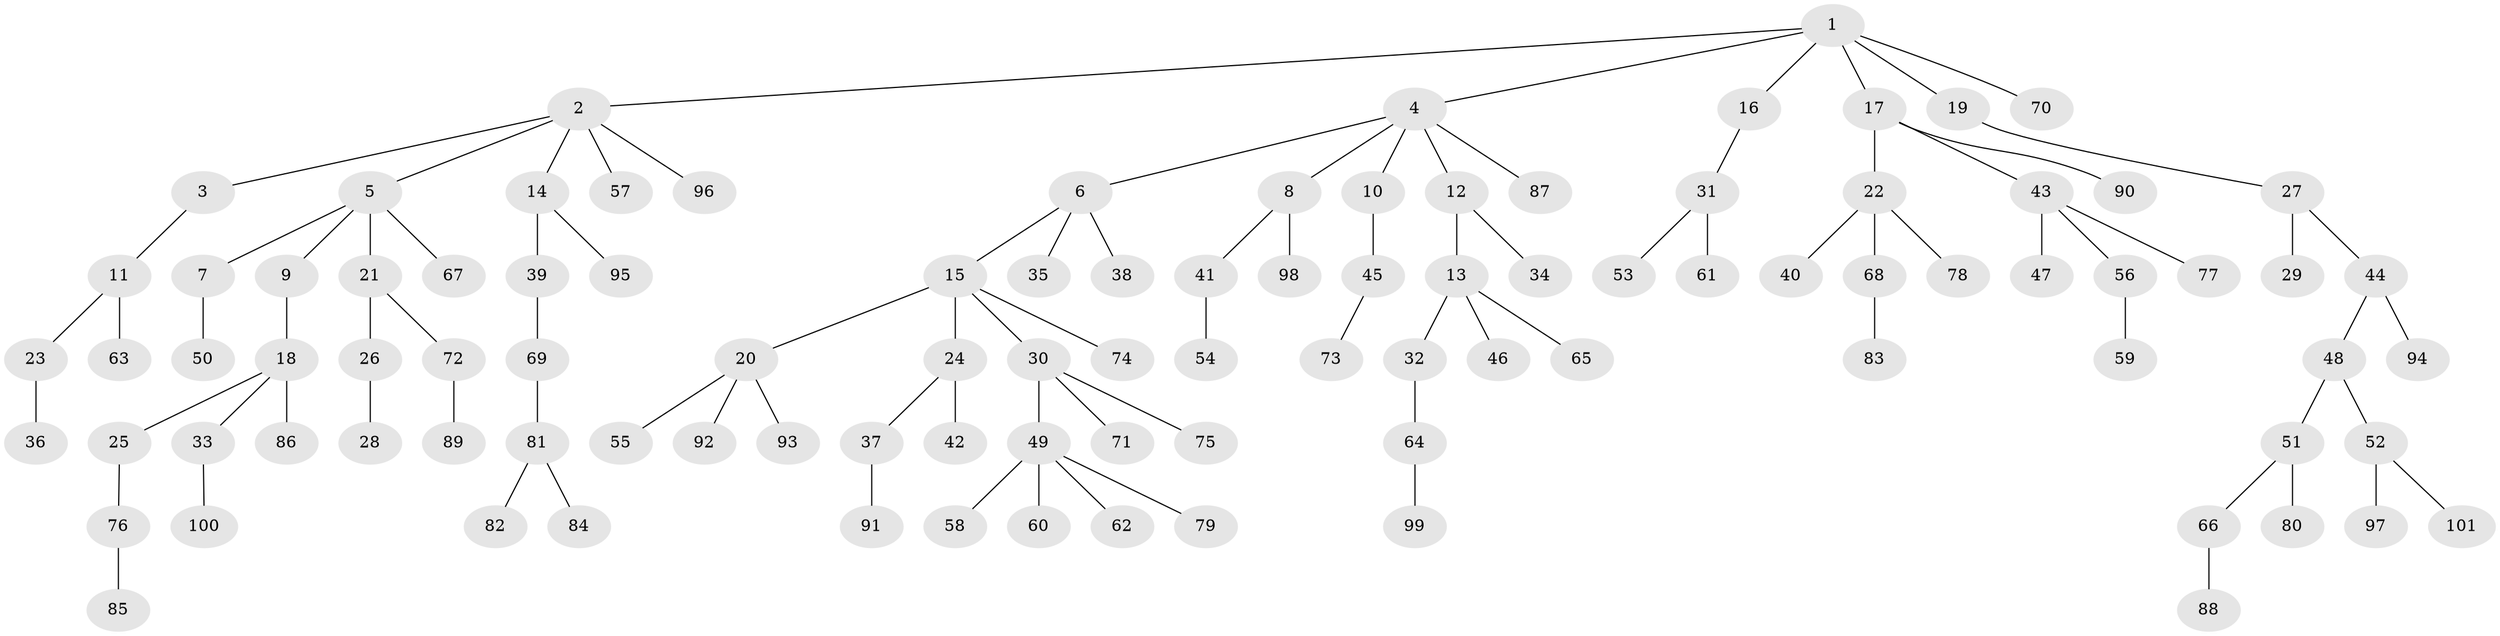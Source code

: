 // Generated by graph-tools (version 1.1) at 2025/02/03/09/25 03:02:31]
// undirected, 101 vertices, 100 edges
graph export_dot {
graph [start="1"]
  node [color=gray90,style=filled];
  1;
  2;
  3;
  4;
  5;
  6;
  7;
  8;
  9;
  10;
  11;
  12;
  13;
  14;
  15;
  16;
  17;
  18;
  19;
  20;
  21;
  22;
  23;
  24;
  25;
  26;
  27;
  28;
  29;
  30;
  31;
  32;
  33;
  34;
  35;
  36;
  37;
  38;
  39;
  40;
  41;
  42;
  43;
  44;
  45;
  46;
  47;
  48;
  49;
  50;
  51;
  52;
  53;
  54;
  55;
  56;
  57;
  58;
  59;
  60;
  61;
  62;
  63;
  64;
  65;
  66;
  67;
  68;
  69;
  70;
  71;
  72;
  73;
  74;
  75;
  76;
  77;
  78;
  79;
  80;
  81;
  82;
  83;
  84;
  85;
  86;
  87;
  88;
  89;
  90;
  91;
  92;
  93;
  94;
  95;
  96;
  97;
  98;
  99;
  100;
  101;
  1 -- 2;
  1 -- 4;
  1 -- 16;
  1 -- 17;
  1 -- 19;
  1 -- 70;
  2 -- 3;
  2 -- 5;
  2 -- 14;
  2 -- 57;
  2 -- 96;
  3 -- 11;
  4 -- 6;
  4 -- 8;
  4 -- 10;
  4 -- 12;
  4 -- 87;
  5 -- 7;
  5 -- 9;
  5 -- 21;
  5 -- 67;
  6 -- 15;
  6 -- 35;
  6 -- 38;
  7 -- 50;
  8 -- 41;
  8 -- 98;
  9 -- 18;
  10 -- 45;
  11 -- 23;
  11 -- 63;
  12 -- 13;
  12 -- 34;
  13 -- 32;
  13 -- 46;
  13 -- 65;
  14 -- 39;
  14 -- 95;
  15 -- 20;
  15 -- 24;
  15 -- 30;
  15 -- 74;
  16 -- 31;
  17 -- 22;
  17 -- 43;
  17 -- 90;
  18 -- 25;
  18 -- 33;
  18 -- 86;
  19 -- 27;
  20 -- 55;
  20 -- 92;
  20 -- 93;
  21 -- 26;
  21 -- 72;
  22 -- 40;
  22 -- 68;
  22 -- 78;
  23 -- 36;
  24 -- 37;
  24 -- 42;
  25 -- 76;
  26 -- 28;
  27 -- 29;
  27 -- 44;
  30 -- 49;
  30 -- 71;
  30 -- 75;
  31 -- 53;
  31 -- 61;
  32 -- 64;
  33 -- 100;
  37 -- 91;
  39 -- 69;
  41 -- 54;
  43 -- 47;
  43 -- 56;
  43 -- 77;
  44 -- 48;
  44 -- 94;
  45 -- 73;
  48 -- 51;
  48 -- 52;
  49 -- 58;
  49 -- 60;
  49 -- 62;
  49 -- 79;
  51 -- 66;
  51 -- 80;
  52 -- 97;
  52 -- 101;
  56 -- 59;
  64 -- 99;
  66 -- 88;
  68 -- 83;
  69 -- 81;
  72 -- 89;
  76 -- 85;
  81 -- 82;
  81 -- 84;
}
